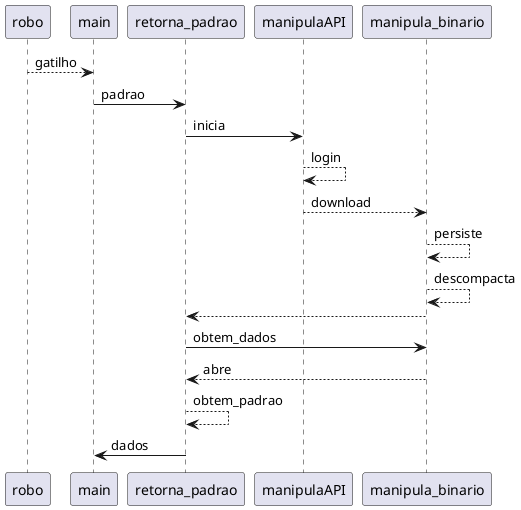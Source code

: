 @startuml

robo --> main: gatilho
main -> retorna_padrao: padrao
retorna_padrao -> manipulaAPI: inicia
manipulaAPI --> manipulaAPI: login
manipulaAPI --> manipula_binario: download
manipula_binario --> manipula_binario: persiste
manipula_binario --> manipula_binario: descompacta
manipula_binario --> retorna_padrao:
retorna_padrao -> manipula_binario: obtem_dados
manipula_binario --> retorna_padrao: abre
retorna_padrao --> retorna_padrao: obtem_padrao
retorna_padrao -> main: dados

@enduml